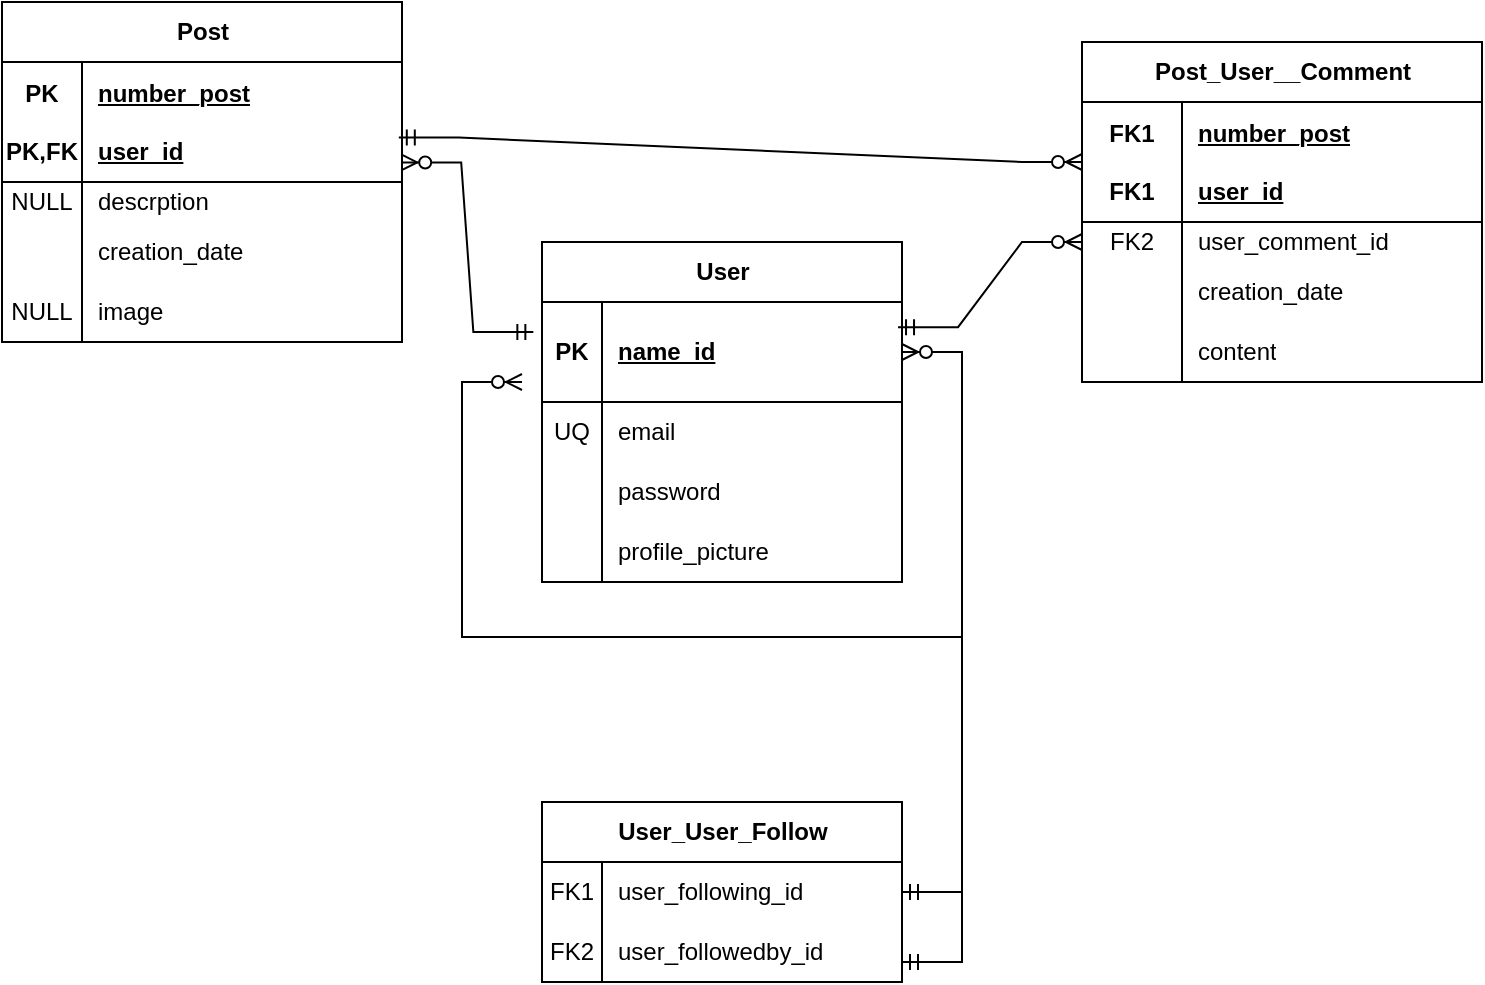 <mxfile version="21.3.8" type="github">
  <diagram name="Página-1" id="3eOFqeMust3IyY0y8ack">
    <mxGraphModel dx="1050" dy="573" grid="1" gridSize="10" guides="1" tooltips="1" connect="1" arrows="1" fold="1" page="1" pageScale="1" pageWidth="827" pageHeight="1169" math="0" shadow="0">
      <root>
        <mxCell id="0" />
        <mxCell id="1" parent="0" />
        <mxCell id="ioDNIi2bVScovGzGM5WX-1" value="User" style="shape=table;startSize=30;container=1;collapsible=1;childLayout=tableLayout;fixedRows=1;rowLines=0;fontStyle=1;align=center;resizeLast=1;html=1;" vertex="1" parent="1">
          <mxGeometry x="340" y="780" width="180" height="170" as="geometry" />
        </mxCell>
        <mxCell id="ioDNIi2bVScovGzGM5WX-2" value="" style="shape=tableRow;horizontal=0;startSize=0;swimlaneHead=0;swimlaneBody=0;fillColor=none;collapsible=0;dropTarget=0;points=[[0,0.5],[1,0.5]];portConstraint=eastwest;top=0;left=0;right=0;bottom=1;" vertex="1" parent="ioDNIi2bVScovGzGM5WX-1">
          <mxGeometry y="30" width="180" height="50" as="geometry" />
        </mxCell>
        <mxCell id="ioDNIi2bVScovGzGM5WX-3" value="PK" style="shape=partialRectangle;connectable=0;fillColor=none;top=0;left=0;bottom=0;right=0;fontStyle=1;overflow=hidden;whiteSpace=wrap;html=1;" vertex="1" parent="ioDNIi2bVScovGzGM5WX-2">
          <mxGeometry width="30" height="50" as="geometry">
            <mxRectangle width="30" height="50" as="alternateBounds" />
          </mxGeometry>
        </mxCell>
        <mxCell id="ioDNIi2bVScovGzGM5WX-4" value="name_id" style="shape=partialRectangle;connectable=0;fillColor=none;top=0;left=0;bottom=0;right=0;align=left;spacingLeft=6;fontStyle=5;overflow=hidden;whiteSpace=wrap;html=1;" vertex="1" parent="ioDNIi2bVScovGzGM5WX-2">
          <mxGeometry x="30" width="150" height="50" as="geometry">
            <mxRectangle width="150" height="50" as="alternateBounds" />
          </mxGeometry>
        </mxCell>
        <mxCell id="ioDNIi2bVScovGzGM5WX-5" value="" style="shape=tableRow;horizontal=0;startSize=0;swimlaneHead=0;swimlaneBody=0;fillColor=none;collapsible=0;dropTarget=0;points=[[0,0.5],[1,0.5]];portConstraint=eastwest;top=0;left=0;right=0;bottom=0;" vertex="1" parent="ioDNIi2bVScovGzGM5WX-1">
          <mxGeometry y="80" width="180" height="30" as="geometry" />
        </mxCell>
        <mxCell id="ioDNIi2bVScovGzGM5WX-6" value="UQ" style="shape=partialRectangle;connectable=0;fillColor=none;top=0;left=0;bottom=0;right=0;editable=1;overflow=hidden;whiteSpace=wrap;html=1;" vertex="1" parent="ioDNIi2bVScovGzGM5WX-5">
          <mxGeometry width="30" height="30" as="geometry">
            <mxRectangle width="30" height="30" as="alternateBounds" />
          </mxGeometry>
        </mxCell>
        <mxCell id="ioDNIi2bVScovGzGM5WX-7" value="email" style="shape=partialRectangle;connectable=0;fillColor=none;top=0;left=0;bottom=0;right=0;align=left;spacingLeft=6;overflow=hidden;whiteSpace=wrap;html=1;" vertex="1" parent="ioDNIi2bVScovGzGM5WX-5">
          <mxGeometry x="30" width="150" height="30" as="geometry">
            <mxRectangle width="150" height="30" as="alternateBounds" />
          </mxGeometry>
        </mxCell>
        <mxCell id="ioDNIi2bVScovGzGM5WX-8" value="" style="shape=tableRow;horizontal=0;startSize=0;swimlaneHead=0;swimlaneBody=0;fillColor=none;collapsible=0;dropTarget=0;points=[[0,0.5],[1,0.5]];portConstraint=eastwest;top=0;left=0;right=0;bottom=0;" vertex="1" parent="ioDNIi2bVScovGzGM5WX-1">
          <mxGeometry y="110" width="180" height="30" as="geometry" />
        </mxCell>
        <mxCell id="ioDNIi2bVScovGzGM5WX-9" value="" style="shape=partialRectangle;connectable=0;fillColor=none;top=0;left=0;bottom=0;right=0;editable=1;overflow=hidden;whiteSpace=wrap;html=1;" vertex="1" parent="ioDNIi2bVScovGzGM5WX-8">
          <mxGeometry width="30" height="30" as="geometry">
            <mxRectangle width="30" height="30" as="alternateBounds" />
          </mxGeometry>
        </mxCell>
        <mxCell id="ioDNIi2bVScovGzGM5WX-10" value="password" style="shape=partialRectangle;connectable=0;fillColor=none;top=0;left=0;bottom=0;right=0;align=left;spacingLeft=6;overflow=hidden;whiteSpace=wrap;html=1;" vertex="1" parent="ioDNIi2bVScovGzGM5WX-8">
          <mxGeometry x="30" width="150" height="30" as="geometry">
            <mxRectangle width="150" height="30" as="alternateBounds" />
          </mxGeometry>
        </mxCell>
        <mxCell id="ioDNIi2bVScovGzGM5WX-11" value="" style="shape=tableRow;horizontal=0;startSize=0;swimlaneHead=0;swimlaneBody=0;fillColor=none;collapsible=0;dropTarget=0;points=[[0,0.5],[1,0.5]];portConstraint=eastwest;top=0;left=0;right=0;bottom=0;" vertex="1" parent="ioDNIi2bVScovGzGM5WX-1">
          <mxGeometry y="140" width="180" height="30" as="geometry" />
        </mxCell>
        <mxCell id="ioDNIi2bVScovGzGM5WX-12" value="" style="shape=partialRectangle;connectable=0;fillColor=none;top=0;left=0;bottom=0;right=0;editable=1;overflow=hidden;whiteSpace=wrap;html=1;" vertex="1" parent="ioDNIi2bVScovGzGM5WX-11">
          <mxGeometry width="30" height="30" as="geometry">
            <mxRectangle width="30" height="30" as="alternateBounds" />
          </mxGeometry>
        </mxCell>
        <mxCell id="ioDNIi2bVScovGzGM5WX-13" value="profile_picture" style="shape=partialRectangle;connectable=0;fillColor=none;top=0;left=0;bottom=0;right=0;align=left;spacingLeft=6;overflow=hidden;whiteSpace=wrap;html=1;" vertex="1" parent="ioDNIi2bVScovGzGM5WX-11">
          <mxGeometry x="30" width="150" height="30" as="geometry">
            <mxRectangle width="150" height="30" as="alternateBounds" />
          </mxGeometry>
        </mxCell>
        <mxCell id="ioDNIi2bVScovGzGM5WX-14" value="Post" style="shape=table;startSize=30;container=1;collapsible=1;childLayout=tableLayout;fixedRows=1;rowLines=0;fontStyle=1;align=center;resizeLast=1;html=1;" vertex="1" parent="1">
          <mxGeometry x="70" y="660" width="200" height="170" as="geometry" />
        </mxCell>
        <mxCell id="ioDNIi2bVScovGzGM5WX-15" value="" style="shape=tableRow;horizontal=0;startSize=0;swimlaneHead=0;swimlaneBody=0;fillColor=none;collapsible=0;dropTarget=0;points=[[0,0.5],[1,0.5]];portConstraint=eastwest;top=0;left=0;right=0;bottom=1;" vertex="1" parent="ioDNIi2bVScovGzGM5WX-14">
          <mxGeometry y="30" width="200" height="60" as="geometry" />
        </mxCell>
        <mxCell id="ioDNIi2bVScovGzGM5WX-16" value="PK&lt;br&gt;&lt;br&gt;PK,FK" style="shape=partialRectangle;connectable=0;fillColor=none;top=0;left=0;bottom=0;right=0;fontStyle=1;overflow=hidden;whiteSpace=wrap;html=1;" vertex="1" parent="ioDNIi2bVScovGzGM5WX-15">
          <mxGeometry width="40" height="60" as="geometry">
            <mxRectangle width="40" height="60" as="alternateBounds" />
          </mxGeometry>
        </mxCell>
        <mxCell id="ioDNIi2bVScovGzGM5WX-17" value="number_post&lt;br&gt;&lt;br&gt;user_id" style="shape=partialRectangle;connectable=0;fillColor=none;top=0;left=0;bottom=0;right=0;align=left;spacingLeft=6;fontStyle=5;overflow=hidden;whiteSpace=wrap;html=1;" vertex="1" parent="ioDNIi2bVScovGzGM5WX-15">
          <mxGeometry x="40" width="160" height="60" as="geometry">
            <mxRectangle width="160" height="60" as="alternateBounds" />
          </mxGeometry>
        </mxCell>
        <mxCell id="ioDNIi2bVScovGzGM5WX-18" value="" style="shape=tableRow;horizontal=0;startSize=0;swimlaneHead=0;swimlaneBody=0;fillColor=none;collapsible=0;dropTarget=0;points=[[0,0.5],[1,0.5]];portConstraint=eastwest;top=0;left=0;right=0;bottom=0;strokeColor=#F0F0F0;" vertex="1" parent="ioDNIi2bVScovGzGM5WX-14">
          <mxGeometry y="90" width="200" height="20" as="geometry" />
        </mxCell>
        <mxCell id="ioDNIi2bVScovGzGM5WX-19" value="NULL" style="shape=partialRectangle;connectable=0;fillColor=none;top=0;left=0;bottom=0;right=0;editable=1;overflow=hidden;whiteSpace=wrap;html=1;" vertex="1" parent="ioDNIi2bVScovGzGM5WX-18">
          <mxGeometry width="40" height="20" as="geometry">
            <mxRectangle width="40" height="20" as="alternateBounds" />
          </mxGeometry>
        </mxCell>
        <mxCell id="ioDNIi2bVScovGzGM5WX-20" value="descrption" style="shape=partialRectangle;connectable=0;fillColor=none;top=0;left=0;bottom=0;right=0;align=left;spacingLeft=6;overflow=hidden;whiteSpace=wrap;html=1;" vertex="1" parent="ioDNIi2bVScovGzGM5WX-18">
          <mxGeometry x="40" width="160" height="20" as="geometry">
            <mxRectangle width="160" height="20" as="alternateBounds" />
          </mxGeometry>
        </mxCell>
        <mxCell id="ioDNIi2bVScovGzGM5WX-21" value="" style="shape=tableRow;horizontal=0;startSize=0;swimlaneHead=0;swimlaneBody=0;fillColor=none;collapsible=0;dropTarget=0;points=[[0,0.5],[1,0.5]];portConstraint=eastwest;top=0;left=0;right=0;bottom=0;" vertex="1" parent="ioDNIi2bVScovGzGM5WX-14">
          <mxGeometry y="110" width="200" height="30" as="geometry" />
        </mxCell>
        <mxCell id="ioDNIi2bVScovGzGM5WX-22" value="" style="shape=partialRectangle;connectable=0;fillColor=none;top=0;left=0;bottom=0;right=0;editable=1;overflow=hidden;whiteSpace=wrap;html=1;" vertex="1" parent="ioDNIi2bVScovGzGM5WX-21">
          <mxGeometry width="40" height="30" as="geometry">
            <mxRectangle width="40" height="30" as="alternateBounds" />
          </mxGeometry>
        </mxCell>
        <mxCell id="ioDNIi2bVScovGzGM5WX-23" value="creation_date" style="shape=partialRectangle;connectable=0;fillColor=none;top=0;left=0;bottom=0;right=0;align=left;spacingLeft=6;overflow=hidden;whiteSpace=wrap;html=1;" vertex="1" parent="ioDNIi2bVScovGzGM5WX-21">
          <mxGeometry x="40" width="160" height="30" as="geometry">
            <mxRectangle width="160" height="30" as="alternateBounds" />
          </mxGeometry>
        </mxCell>
        <mxCell id="ioDNIi2bVScovGzGM5WX-24" value="" style="shape=tableRow;horizontal=0;startSize=0;swimlaneHead=0;swimlaneBody=0;fillColor=none;collapsible=0;dropTarget=0;points=[[0,0.5],[1,0.5]];portConstraint=eastwest;top=0;left=0;right=0;bottom=0;" vertex="1" parent="ioDNIi2bVScovGzGM5WX-14">
          <mxGeometry y="140" width="200" height="30" as="geometry" />
        </mxCell>
        <mxCell id="ioDNIi2bVScovGzGM5WX-25" value="NULL" style="shape=partialRectangle;connectable=0;fillColor=none;top=0;left=0;bottom=0;right=0;editable=1;overflow=hidden;whiteSpace=wrap;html=1;" vertex="1" parent="ioDNIi2bVScovGzGM5WX-24">
          <mxGeometry width="40" height="30" as="geometry">
            <mxRectangle width="40" height="30" as="alternateBounds" />
          </mxGeometry>
        </mxCell>
        <mxCell id="ioDNIi2bVScovGzGM5WX-26" value="image" style="shape=partialRectangle;connectable=0;fillColor=none;top=0;left=0;bottom=0;right=0;align=left;spacingLeft=6;overflow=hidden;whiteSpace=wrap;html=1;" vertex="1" parent="ioDNIi2bVScovGzGM5WX-24">
          <mxGeometry x="40" width="160" height="30" as="geometry">
            <mxRectangle width="160" height="30" as="alternateBounds" />
          </mxGeometry>
        </mxCell>
        <mxCell id="ioDNIi2bVScovGzGM5WX-46" value="Post_User__Comment" style="shape=table;startSize=30;container=1;collapsible=1;childLayout=tableLayout;fixedRows=1;rowLines=0;fontStyle=1;align=center;resizeLast=1;html=1;columnLines=1;" vertex="1" parent="1">
          <mxGeometry x="610" y="680" width="200" height="170" as="geometry" />
        </mxCell>
        <mxCell id="ioDNIi2bVScovGzGM5WX-47" value="" style="shape=tableRow;horizontal=0;startSize=0;swimlaneHead=0;swimlaneBody=0;fillColor=none;collapsible=0;dropTarget=0;points=[[0,0.5],[1,0.5]];portConstraint=eastwest;top=0;left=0;right=0;bottom=1;" vertex="1" parent="ioDNIi2bVScovGzGM5WX-46">
          <mxGeometry y="30" width="200" height="60" as="geometry" />
        </mxCell>
        <mxCell id="ioDNIi2bVScovGzGM5WX-48" value="FK1&lt;br&gt;&lt;br&gt;FK1" style="shape=partialRectangle;connectable=0;fillColor=none;top=0;left=0;bottom=0;right=0;fontStyle=1;overflow=hidden;whiteSpace=wrap;html=1;" vertex="1" parent="ioDNIi2bVScovGzGM5WX-47">
          <mxGeometry width="50" height="60" as="geometry">
            <mxRectangle width="50" height="60" as="alternateBounds" />
          </mxGeometry>
        </mxCell>
        <mxCell id="ioDNIi2bVScovGzGM5WX-49" value="number_post&lt;br&gt;&lt;br&gt;user_id" style="shape=partialRectangle;connectable=0;fillColor=none;top=0;left=0;bottom=0;right=0;align=left;spacingLeft=6;fontStyle=5;overflow=hidden;whiteSpace=wrap;html=1;" vertex="1" parent="ioDNIi2bVScovGzGM5WX-47">
          <mxGeometry x="50" width="150" height="60" as="geometry">
            <mxRectangle width="150" height="60" as="alternateBounds" />
          </mxGeometry>
        </mxCell>
        <mxCell id="ioDNIi2bVScovGzGM5WX-50" value="" style="shape=tableRow;horizontal=0;startSize=0;swimlaneHead=0;swimlaneBody=0;fillColor=none;collapsible=0;dropTarget=0;points=[[0,0.5],[1,0.5]];portConstraint=eastwest;top=0;left=0;right=0;bottom=0;strokeColor=#F0F0F0;" vertex="1" parent="ioDNIi2bVScovGzGM5WX-46">
          <mxGeometry y="90" width="200" height="20" as="geometry" />
        </mxCell>
        <mxCell id="ioDNIi2bVScovGzGM5WX-51" value="FK2" style="shape=partialRectangle;connectable=0;fillColor=none;top=0;left=0;bottom=0;right=0;editable=1;overflow=hidden;whiteSpace=wrap;html=1;" vertex="1" parent="ioDNIi2bVScovGzGM5WX-50">
          <mxGeometry width="50" height="20" as="geometry">
            <mxRectangle width="50" height="20" as="alternateBounds" />
          </mxGeometry>
        </mxCell>
        <mxCell id="ioDNIi2bVScovGzGM5WX-52" value="user_comment_id" style="shape=partialRectangle;connectable=0;fillColor=none;top=0;left=0;bottom=0;right=0;align=left;spacingLeft=6;overflow=hidden;whiteSpace=wrap;html=1;" vertex="1" parent="ioDNIi2bVScovGzGM5WX-50">
          <mxGeometry x="50" width="150" height="20" as="geometry">
            <mxRectangle width="150" height="20" as="alternateBounds" />
          </mxGeometry>
        </mxCell>
        <mxCell id="ioDNIi2bVScovGzGM5WX-53" value="" style="shape=tableRow;horizontal=0;startSize=0;swimlaneHead=0;swimlaneBody=0;fillColor=none;collapsible=0;dropTarget=0;points=[[0,0.5],[1,0.5]];portConstraint=eastwest;top=0;left=0;right=0;bottom=0;" vertex="1" parent="ioDNIi2bVScovGzGM5WX-46">
          <mxGeometry y="110" width="200" height="30" as="geometry" />
        </mxCell>
        <mxCell id="ioDNIi2bVScovGzGM5WX-54" value="" style="shape=partialRectangle;connectable=0;fillColor=none;top=0;left=0;bottom=0;right=0;editable=1;overflow=hidden;whiteSpace=wrap;html=1;" vertex="1" parent="ioDNIi2bVScovGzGM5WX-53">
          <mxGeometry width="50" height="30" as="geometry">
            <mxRectangle width="50" height="30" as="alternateBounds" />
          </mxGeometry>
        </mxCell>
        <mxCell id="ioDNIi2bVScovGzGM5WX-55" value="creation_date" style="shape=partialRectangle;connectable=0;fillColor=none;top=0;left=0;bottom=0;right=0;align=left;spacingLeft=6;overflow=hidden;whiteSpace=wrap;html=1;" vertex="1" parent="ioDNIi2bVScovGzGM5WX-53">
          <mxGeometry x="50" width="150" height="30" as="geometry">
            <mxRectangle width="150" height="30" as="alternateBounds" />
          </mxGeometry>
        </mxCell>
        <mxCell id="ioDNIi2bVScovGzGM5WX-56" value="" style="shape=tableRow;horizontal=0;startSize=0;swimlaneHead=0;swimlaneBody=0;fillColor=none;collapsible=0;dropTarget=0;points=[[0,0.5],[1,0.5]];portConstraint=eastwest;top=0;left=0;right=0;bottom=0;" vertex="1" parent="ioDNIi2bVScovGzGM5WX-46">
          <mxGeometry y="140" width="200" height="30" as="geometry" />
        </mxCell>
        <mxCell id="ioDNIi2bVScovGzGM5WX-57" value="" style="shape=partialRectangle;connectable=0;fillColor=none;top=0;left=0;bottom=0;right=0;editable=1;overflow=hidden;whiteSpace=wrap;html=1;" vertex="1" parent="ioDNIi2bVScovGzGM5WX-56">
          <mxGeometry width="50" height="30" as="geometry">
            <mxRectangle width="50" height="30" as="alternateBounds" />
          </mxGeometry>
        </mxCell>
        <mxCell id="ioDNIi2bVScovGzGM5WX-58" value="content" style="shape=partialRectangle;connectable=0;fillColor=none;top=0;left=0;bottom=0;right=0;align=left;spacingLeft=6;overflow=hidden;whiteSpace=wrap;html=1;" vertex="1" parent="ioDNIi2bVScovGzGM5WX-56">
          <mxGeometry x="50" width="150" height="30" as="geometry">
            <mxRectangle width="150" height="30" as="alternateBounds" />
          </mxGeometry>
        </mxCell>
        <mxCell id="ioDNIi2bVScovGzGM5WX-65" value="" style="edgeStyle=entityRelationEdgeStyle;fontSize=12;html=1;endArrow=ERzeroToMany;startArrow=ERmandOne;rounded=0;exitX=0.989;exitY=0.252;exitDx=0;exitDy=0;entryX=0;entryY=0.5;entryDx=0;entryDy=0;exitPerimeter=0;" edge="1" parent="1" source="ioDNIi2bVScovGzGM5WX-2" target="ioDNIi2bVScovGzGM5WX-50">
          <mxGeometry width="100" height="100" relative="1" as="geometry">
            <mxPoint x="650" y="950" as="sourcePoint" />
            <mxPoint x="400" y="950" as="targetPoint" />
          </mxGeometry>
        </mxCell>
        <mxCell id="ioDNIi2bVScovGzGM5WX-67" value="" style="edgeStyle=entityRelationEdgeStyle;fontSize=12;html=1;endArrow=ERzeroToMany;startArrow=ERmandOne;rounded=0;exitX=-0.024;exitY=0.3;exitDx=0;exitDy=0;entryX=0.998;entryY=0.837;entryDx=0;entryDy=0;entryPerimeter=0;exitPerimeter=0;" edge="1" parent="1" source="ioDNIi2bVScovGzGM5WX-2" target="ioDNIi2bVScovGzGM5WX-15">
          <mxGeometry width="100" height="100" relative="1" as="geometry">
            <mxPoint x="270" y="940" as="sourcePoint" />
            <mxPoint x="350" y="975" as="targetPoint" />
          </mxGeometry>
        </mxCell>
        <mxCell id="ioDNIi2bVScovGzGM5WX-68" value="" style="edgeStyle=entityRelationEdgeStyle;fontSize=12;html=1;endArrow=ERzeroToMany;startArrow=ERmandOne;rounded=0;exitX=0.992;exitY=0.63;exitDx=0;exitDy=0;entryX=0;entryY=0.5;entryDx=0;entryDy=0;exitPerimeter=0;" edge="1" parent="1" source="ioDNIi2bVScovGzGM5WX-15" target="ioDNIi2bVScovGzGM5WX-47">
          <mxGeometry width="100" height="100" relative="1" as="geometry">
            <mxPoint x="490" y="610" as="sourcePoint" />
            <mxPoint x="570" y="645" as="targetPoint" />
          </mxGeometry>
        </mxCell>
        <mxCell id="ioDNIi2bVScovGzGM5WX-69" value="User_User_Follow" style="shape=table;startSize=30;container=1;collapsible=1;childLayout=tableLayout;fixedRows=1;rowLines=0;fontStyle=1;align=center;resizeLast=1;html=1;" vertex="1" parent="1">
          <mxGeometry x="340" y="1060" width="180" height="90" as="geometry" />
        </mxCell>
        <mxCell id="ioDNIi2bVScovGzGM5WX-73" value="" style="shape=tableRow;horizontal=0;startSize=0;swimlaneHead=0;swimlaneBody=0;fillColor=none;collapsible=0;dropTarget=0;points=[[0,0.5],[1,0.5]];portConstraint=eastwest;top=0;left=0;right=0;bottom=0;" vertex="1" parent="ioDNIi2bVScovGzGM5WX-69">
          <mxGeometry y="30" width="180" height="30" as="geometry" />
        </mxCell>
        <mxCell id="ioDNIi2bVScovGzGM5WX-74" value="FK1" style="shape=partialRectangle;connectable=0;fillColor=none;top=0;left=0;bottom=0;right=0;editable=1;overflow=hidden;whiteSpace=wrap;html=1;" vertex="1" parent="ioDNIi2bVScovGzGM5WX-73">
          <mxGeometry width="30" height="30" as="geometry">
            <mxRectangle width="30" height="30" as="alternateBounds" />
          </mxGeometry>
        </mxCell>
        <mxCell id="ioDNIi2bVScovGzGM5WX-75" value="user_following_id" style="shape=partialRectangle;connectable=0;fillColor=none;top=0;left=0;bottom=0;right=0;align=left;spacingLeft=6;overflow=hidden;whiteSpace=wrap;html=1;" vertex="1" parent="ioDNIi2bVScovGzGM5WX-73">
          <mxGeometry x="30" width="150" height="30" as="geometry">
            <mxRectangle width="150" height="30" as="alternateBounds" />
          </mxGeometry>
        </mxCell>
        <mxCell id="ioDNIi2bVScovGzGM5WX-76" value="" style="shape=tableRow;horizontal=0;startSize=0;swimlaneHead=0;swimlaneBody=0;fillColor=none;collapsible=0;dropTarget=0;points=[[0,0.5],[1,0.5]];portConstraint=eastwest;top=0;left=0;right=0;bottom=0;" vertex="1" parent="ioDNIi2bVScovGzGM5WX-69">
          <mxGeometry y="60" width="180" height="30" as="geometry" />
        </mxCell>
        <mxCell id="ioDNIi2bVScovGzGM5WX-77" value="FK2" style="shape=partialRectangle;connectable=0;fillColor=none;top=0;left=0;bottom=0;right=0;editable=1;overflow=hidden;whiteSpace=wrap;html=1;" vertex="1" parent="ioDNIi2bVScovGzGM5WX-76">
          <mxGeometry width="30" height="30" as="geometry">
            <mxRectangle width="30" height="30" as="alternateBounds" />
          </mxGeometry>
        </mxCell>
        <mxCell id="ioDNIi2bVScovGzGM5WX-78" value="user_followedby_id" style="shape=partialRectangle;connectable=0;fillColor=none;top=0;left=0;bottom=0;right=0;align=left;spacingLeft=6;overflow=hidden;whiteSpace=wrap;html=1;" vertex="1" parent="ioDNIi2bVScovGzGM5WX-76">
          <mxGeometry x="30" width="150" height="30" as="geometry">
            <mxRectangle width="150" height="30" as="alternateBounds" />
          </mxGeometry>
        </mxCell>
        <mxCell id="ioDNIi2bVScovGzGM5WX-82" value="" style="edgeStyle=entityRelationEdgeStyle;fontSize=12;html=1;endArrow=ERzeroToMany;startArrow=ERmandOne;rounded=0;entryX=1;entryY=0.5;entryDx=0;entryDy=0;" edge="1" parent="1" target="ioDNIi2bVScovGzGM5WX-2">
          <mxGeometry width="100" height="100" relative="1" as="geometry">
            <mxPoint x="520" y="1140" as="sourcePoint" />
            <mxPoint x="610" y="990" as="targetPoint" />
          </mxGeometry>
        </mxCell>
        <mxCell id="ioDNIi2bVScovGzGM5WX-86" value="" style="edgeStyle=entityRelationEdgeStyle;fontSize=12;html=1;endArrow=ERzeroToMany;startArrow=ERmandOne;rounded=0;" edge="1" parent="1" source="ioDNIi2bVScovGzGM5WX-73">
          <mxGeometry width="100" height="100" relative="1" as="geometry">
            <mxPoint x="110" y="1020" as="sourcePoint" />
            <mxPoint x="330" y="850" as="targetPoint" />
          </mxGeometry>
        </mxCell>
      </root>
    </mxGraphModel>
  </diagram>
</mxfile>
